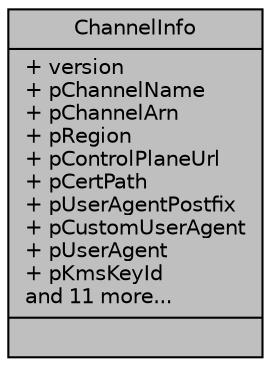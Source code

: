 digraph "ChannelInfo"
{
 // LATEX_PDF_SIZE
  edge [fontname="Helvetica",fontsize="10",labelfontname="Helvetica",labelfontsize="10"];
  node [fontname="Helvetica",fontsize="10",shape=record];
  Node1 [label="{ChannelInfo\n|+ version\l+ pChannelName\l+ pChannelArn\l+ pRegion\l+ pControlPlaneUrl\l+ pCertPath\l+ pUserAgentPostfix\l+ pCustomUserAgent\l+ pUserAgent\l+ pKmsKeyId\land 11 more...\l|}",height=0.2,width=0.4,color="black", fillcolor="grey75", style="filled", fontcolor="black",tooltip="Contains all signaling channel related information."];
}
